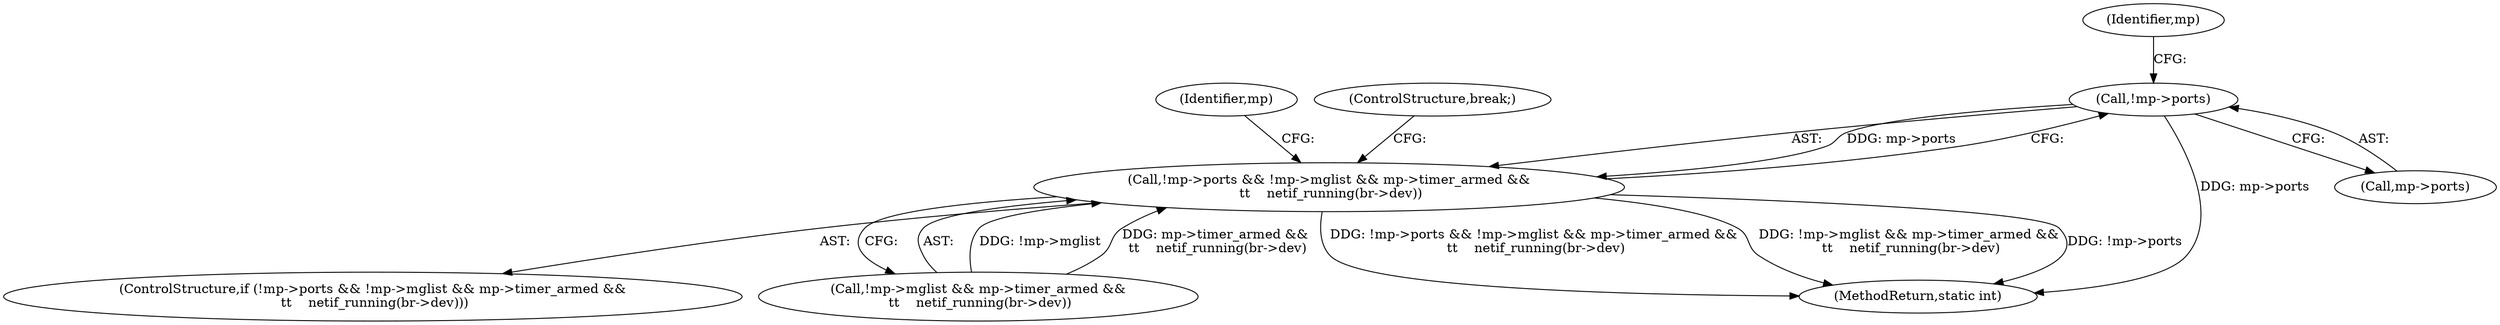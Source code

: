 digraph "0_linux_c7e8e8a8f7a70b343ca1e0f90a31e35ab2d16de1@pointer" {
"1000277" [label="(Call,!mp->ports)"];
"1000276" [label="(Call,!mp->ports && !mp->mglist && mp->timer_armed &&\n \t\t    netif_running(br->dev))"];
"1000281" [label="(Call,!mp->mglist && mp->timer_armed &&\n \t\t    netif_running(br->dev))"];
"1000275" [label="(ControlStructure,if (!mp->ports && !mp->mglist && mp->timer_armed &&\n \t\t    netif_running(br->dev)))"];
"1000309" [label="(MethodReturn,static int)"];
"1000278" [label="(Call,mp->ports)"];
"1000276" [label="(Call,!mp->ports && !mp->mglist && mp->timer_armed &&\n \t\t    netif_running(br->dev))"];
"1000297" [label="(Identifier,mp)"];
"1000277" [label="(Call,!mp->ports)"];
"1000284" [label="(Identifier,mp)"];
"1000300" [label="(ControlStructure,break;)"];
"1000277" -> "1000276"  [label="AST: "];
"1000277" -> "1000278"  [label="CFG: "];
"1000278" -> "1000277"  [label="AST: "];
"1000284" -> "1000277"  [label="CFG: "];
"1000276" -> "1000277"  [label="CFG: "];
"1000277" -> "1000309"  [label="DDG: mp->ports"];
"1000277" -> "1000276"  [label="DDG: mp->ports"];
"1000276" -> "1000275"  [label="AST: "];
"1000276" -> "1000281"  [label="CFG: "];
"1000281" -> "1000276"  [label="AST: "];
"1000297" -> "1000276"  [label="CFG: "];
"1000300" -> "1000276"  [label="CFG: "];
"1000276" -> "1000309"  [label="DDG: !mp->ports && !mp->mglist && mp->timer_armed &&\n \t\t    netif_running(br->dev)"];
"1000276" -> "1000309"  [label="DDG: !mp->mglist && mp->timer_armed &&\n \t\t    netif_running(br->dev)"];
"1000276" -> "1000309"  [label="DDG: !mp->ports"];
"1000281" -> "1000276"  [label="DDG: !mp->mglist"];
"1000281" -> "1000276"  [label="DDG: mp->timer_armed &&\n \t\t    netif_running(br->dev)"];
}
